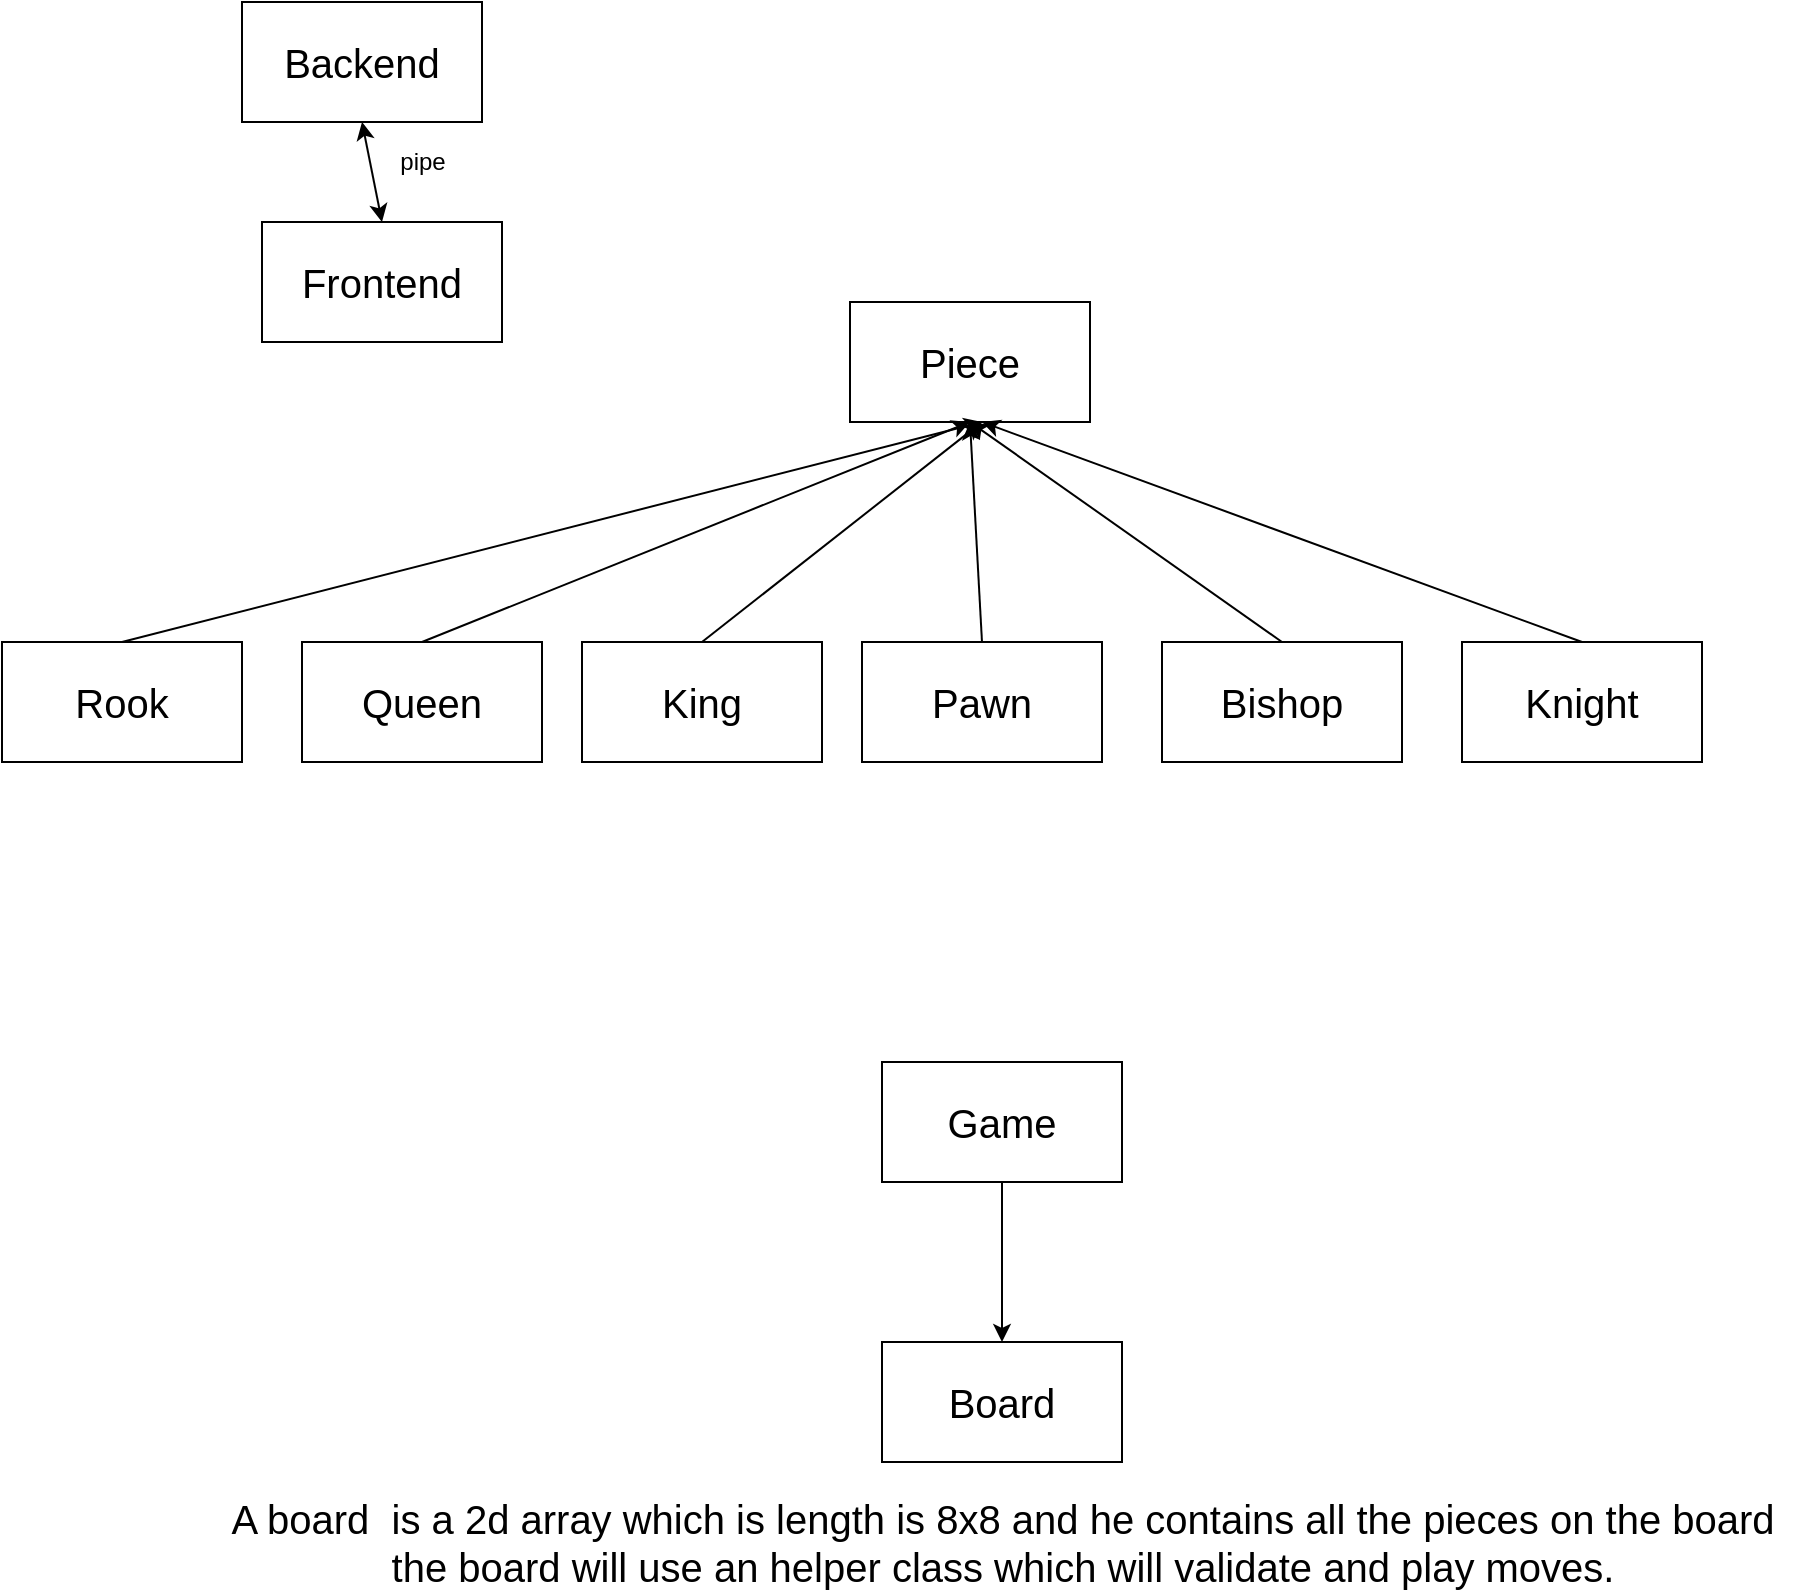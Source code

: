 <mxfile version="14.5.10" type="gitlab">
  <diagram id="C5RBs43oDa-KdzZeNtuy" name="Page-1">
    <mxGraphModel dx="2067" dy="689" grid="1" gridSize="10" guides="1" tooltips="1" connect="1" arrows="1" fold="1" page="1" pageScale="1" pageWidth="827" pageHeight="1169" math="0" shadow="0">
      <root>
        <mxCell id="WIyWlLk6GJQsqaUBKTNV-0" />
        <mxCell id="WIyWlLk6GJQsqaUBKTNV-1" parent="WIyWlLk6GJQsqaUBKTNV-0" />
        <mxCell id="XnBsJYxNLHlRrOnkMmya-0" value="&lt;font style=&quot;font-size: 20px&quot;&gt;Piece&lt;/font&gt;" style="rounded=0;whiteSpace=wrap;html=1;" vertex="1" parent="WIyWlLk6GJQsqaUBKTNV-1">
          <mxGeometry x="354" y="170" width="120" height="60" as="geometry" />
        </mxCell>
        <mxCell id="XnBsJYxNLHlRrOnkMmya-2" value="&lt;font style=&quot;font-size: 20px&quot;&gt;Knight&lt;/font&gt;" style="rounded=0;whiteSpace=wrap;html=1;" vertex="1" parent="WIyWlLk6GJQsqaUBKTNV-1">
          <mxGeometry x="660" y="340" width="120" height="60" as="geometry" />
        </mxCell>
        <mxCell id="XnBsJYxNLHlRrOnkMmya-3" value="&lt;font style=&quot;font-size: 20px&quot;&gt;Pawn&lt;/font&gt;" style="rounded=0;whiteSpace=wrap;html=1;" vertex="1" parent="WIyWlLk6GJQsqaUBKTNV-1">
          <mxGeometry x="360" y="340" width="120" height="60" as="geometry" />
        </mxCell>
        <mxCell id="XnBsJYxNLHlRrOnkMmya-4" value="&lt;font style=&quot;font-size: 20px&quot;&gt;Bishop&lt;/font&gt;" style="rounded=0;whiteSpace=wrap;html=1;" vertex="1" parent="WIyWlLk6GJQsqaUBKTNV-1">
          <mxGeometry x="510" y="340" width="120" height="60" as="geometry" />
        </mxCell>
        <mxCell id="XnBsJYxNLHlRrOnkMmya-5" value="&lt;font style=&quot;font-size: 20px&quot;&gt;King&lt;/font&gt;" style="rounded=0;whiteSpace=wrap;html=1;" vertex="1" parent="WIyWlLk6GJQsqaUBKTNV-1">
          <mxGeometry x="220" y="340" width="120" height="60" as="geometry" />
        </mxCell>
        <mxCell id="XnBsJYxNLHlRrOnkMmya-6" value="&lt;font style=&quot;font-size: 20px&quot;&gt;Queen&lt;/font&gt;" style="rounded=0;whiteSpace=wrap;html=1;" vertex="1" parent="WIyWlLk6GJQsqaUBKTNV-1">
          <mxGeometry x="80" y="340" width="120" height="60" as="geometry" />
        </mxCell>
        <mxCell id="XnBsJYxNLHlRrOnkMmya-8" value="&lt;font style=&quot;font-size: 20px&quot;&gt;Rook&lt;/font&gt;" style="rounded=0;whiteSpace=wrap;html=1;" vertex="1" parent="WIyWlLk6GJQsqaUBKTNV-1">
          <mxGeometry x="-70" y="340" width="120" height="60" as="geometry" />
        </mxCell>
        <mxCell id="XnBsJYxNLHlRrOnkMmya-10" value="" style="endArrow=classic;html=1;exitX=0.5;exitY=0;exitDx=0;exitDy=0;entryX=0.5;entryY=1;entryDx=0;entryDy=0;" edge="1" parent="WIyWlLk6GJQsqaUBKTNV-1" source="XnBsJYxNLHlRrOnkMmya-3" target="XnBsJYxNLHlRrOnkMmya-0">
          <mxGeometry width="50" height="50" relative="1" as="geometry">
            <mxPoint x="400" y="320" as="sourcePoint" />
            <mxPoint x="450" y="270" as="targetPoint" />
          </mxGeometry>
        </mxCell>
        <mxCell id="XnBsJYxNLHlRrOnkMmya-12" value="" style="endArrow=classic;html=1;exitX=0.5;exitY=0;exitDx=0;exitDy=0;" edge="1" parent="WIyWlLk6GJQsqaUBKTNV-1" source="XnBsJYxNLHlRrOnkMmya-2">
          <mxGeometry width="50" height="50" relative="1" as="geometry">
            <mxPoint x="400" y="320" as="sourcePoint" />
            <mxPoint x="420" y="230" as="targetPoint" />
          </mxGeometry>
        </mxCell>
        <mxCell id="XnBsJYxNLHlRrOnkMmya-13" value="" style="endArrow=classic;html=1;entryX=0.5;entryY=1;entryDx=0;entryDy=0;exitX=0.5;exitY=0;exitDx=0;exitDy=0;" edge="1" parent="WIyWlLk6GJQsqaUBKTNV-1" source="XnBsJYxNLHlRrOnkMmya-6" target="XnBsJYxNLHlRrOnkMmya-0">
          <mxGeometry width="50" height="50" relative="1" as="geometry">
            <mxPoint x="280" y="290" as="sourcePoint" />
            <mxPoint x="330" y="240" as="targetPoint" />
          </mxGeometry>
        </mxCell>
        <mxCell id="XnBsJYxNLHlRrOnkMmya-14" value="" style="endArrow=classic;html=1;exitX=0.5;exitY=0;exitDx=0;exitDy=0;" edge="1" parent="WIyWlLk6GJQsqaUBKTNV-1" source="XnBsJYxNLHlRrOnkMmya-5">
          <mxGeometry width="50" height="50" relative="1" as="geometry">
            <mxPoint x="370" y="280" as="sourcePoint" />
            <mxPoint x="420" y="230" as="targetPoint" />
          </mxGeometry>
        </mxCell>
        <mxCell id="XnBsJYxNLHlRrOnkMmya-15" value="" style="endArrow=classic;html=1;entryX=0.5;entryY=1;entryDx=0;entryDy=0;exitX=0.5;exitY=0;exitDx=0;exitDy=0;" edge="1" parent="WIyWlLk6GJQsqaUBKTNV-1" source="XnBsJYxNLHlRrOnkMmya-4" target="XnBsJYxNLHlRrOnkMmya-0">
          <mxGeometry width="50" height="50" relative="1" as="geometry">
            <mxPoint x="400" y="320" as="sourcePoint" />
            <mxPoint x="450" y="270" as="targetPoint" />
          </mxGeometry>
        </mxCell>
        <mxCell id="XnBsJYxNLHlRrOnkMmya-16" value="" style="endArrow=classic;html=1;exitX=0.5;exitY=0;exitDx=0;exitDy=0;" edge="1" parent="WIyWlLk6GJQsqaUBKTNV-1" source="XnBsJYxNLHlRrOnkMmya-8">
          <mxGeometry width="50" height="50" relative="1" as="geometry">
            <mxPoint x="400" y="320" as="sourcePoint" />
            <mxPoint x="420" y="230" as="targetPoint" />
          </mxGeometry>
        </mxCell>
        <mxCell id="XnBsJYxNLHlRrOnkMmya-17" value="&lt;font style=&quot;font-size: 20px&quot;&gt;Game&lt;/font&gt;" style="rounded=0;whiteSpace=wrap;html=1;" vertex="1" parent="WIyWlLk6GJQsqaUBKTNV-1">
          <mxGeometry x="370" y="550" width="120" height="60" as="geometry" />
        </mxCell>
        <mxCell id="XnBsJYxNLHlRrOnkMmya-18" value="&lt;font style=&quot;font-size: 20px&quot;&gt;Board&lt;/font&gt;" style="rounded=0;whiteSpace=wrap;html=1;" vertex="1" parent="WIyWlLk6GJQsqaUBKTNV-1">
          <mxGeometry x="370" y="690" width="120" height="60" as="geometry" />
        </mxCell>
        <mxCell id="XnBsJYxNLHlRrOnkMmya-19" value="" style="endArrow=classic;html=1;exitX=0.5;exitY=1;exitDx=0;exitDy=0;entryX=0.5;entryY=0;entryDx=0;entryDy=0;" edge="1" parent="WIyWlLk6GJQsqaUBKTNV-1" source="XnBsJYxNLHlRrOnkMmya-17" target="XnBsJYxNLHlRrOnkMmya-18">
          <mxGeometry width="50" height="50" relative="1" as="geometry">
            <mxPoint x="400" y="740" as="sourcePoint" />
            <mxPoint x="450" y="690" as="targetPoint" />
          </mxGeometry>
        </mxCell>
        <mxCell id="XnBsJYxNLHlRrOnkMmya-20" value="&lt;font style=&quot;font-size: 20px&quot;&gt;A board&amp;nbsp; is a 2d array which is length is 8x8 and he contains all the pieces on the board&lt;br&gt;the board will use an helper class which will validate and play moves.&lt;br&gt;&lt;/font&gt;" style="text;html=1;align=center;verticalAlign=middle;resizable=0;points=[];autosize=1;strokeColor=none;" vertex="1" parent="WIyWlLk6GJQsqaUBKTNV-1">
          <mxGeometry x="35" y="770" width="790" height="40" as="geometry" />
        </mxCell>
        <mxCell id="XnBsJYxNLHlRrOnkMmya-21" value="&lt;font style=&quot;font-size: 20px&quot;&gt;Backend&lt;/font&gt;" style="rounded=0;whiteSpace=wrap;html=1;" vertex="1" parent="WIyWlLk6GJQsqaUBKTNV-1">
          <mxGeometry x="50" y="20" width="120" height="60" as="geometry" />
        </mxCell>
        <mxCell id="XnBsJYxNLHlRrOnkMmya-22" value="" style="endArrow=classic;startArrow=classic;html=1;entryX=0.5;entryY=1;entryDx=0;entryDy=0;exitX=0.5;exitY=0;exitDx=0;exitDy=0;" edge="1" parent="WIyWlLk6GJQsqaUBKTNV-1" source="XnBsJYxNLHlRrOnkMmya-23" target="XnBsJYxNLHlRrOnkMmya-21">
          <mxGeometry width="50" height="50" relative="1" as="geometry">
            <mxPoint x="400" y="140" as="sourcePoint" />
            <mxPoint x="450" y="90" as="targetPoint" />
          </mxGeometry>
        </mxCell>
        <mxCell id="XnBsJYxNLHlRrOnkMmya-23" value="&lt;font style=&quot;font-size: 20px&quot;&gt;Frontend&lt;/font&gt;" style="rounded=0;whiteSpace=wrap;html=1;" vertex="1" parent="WIyWlLk6GJQsqaUBKTNV-1">
          <mxGeometry x="60" y="130" width="120" height="60" as="geometry" />
        </mxCell>
        <mxCell id="XnBsJYxNLHlRrOnkMmya-24" value="pipe&lt;br&gt;" style="text;html=1;align=center;verticalAlign=middle;resizable=0;points=[];autosize=1;strokeColor=none;" vertex="1" parent="WIyWlLk6GJQsqaUBKTNV-1">
          <mxGeometry x="120" y="90" width="40" height="20" as="geometry" />
        </mxCell>
      </root>
    </mxGraphModel>
  </diagram>
</mxfile>
